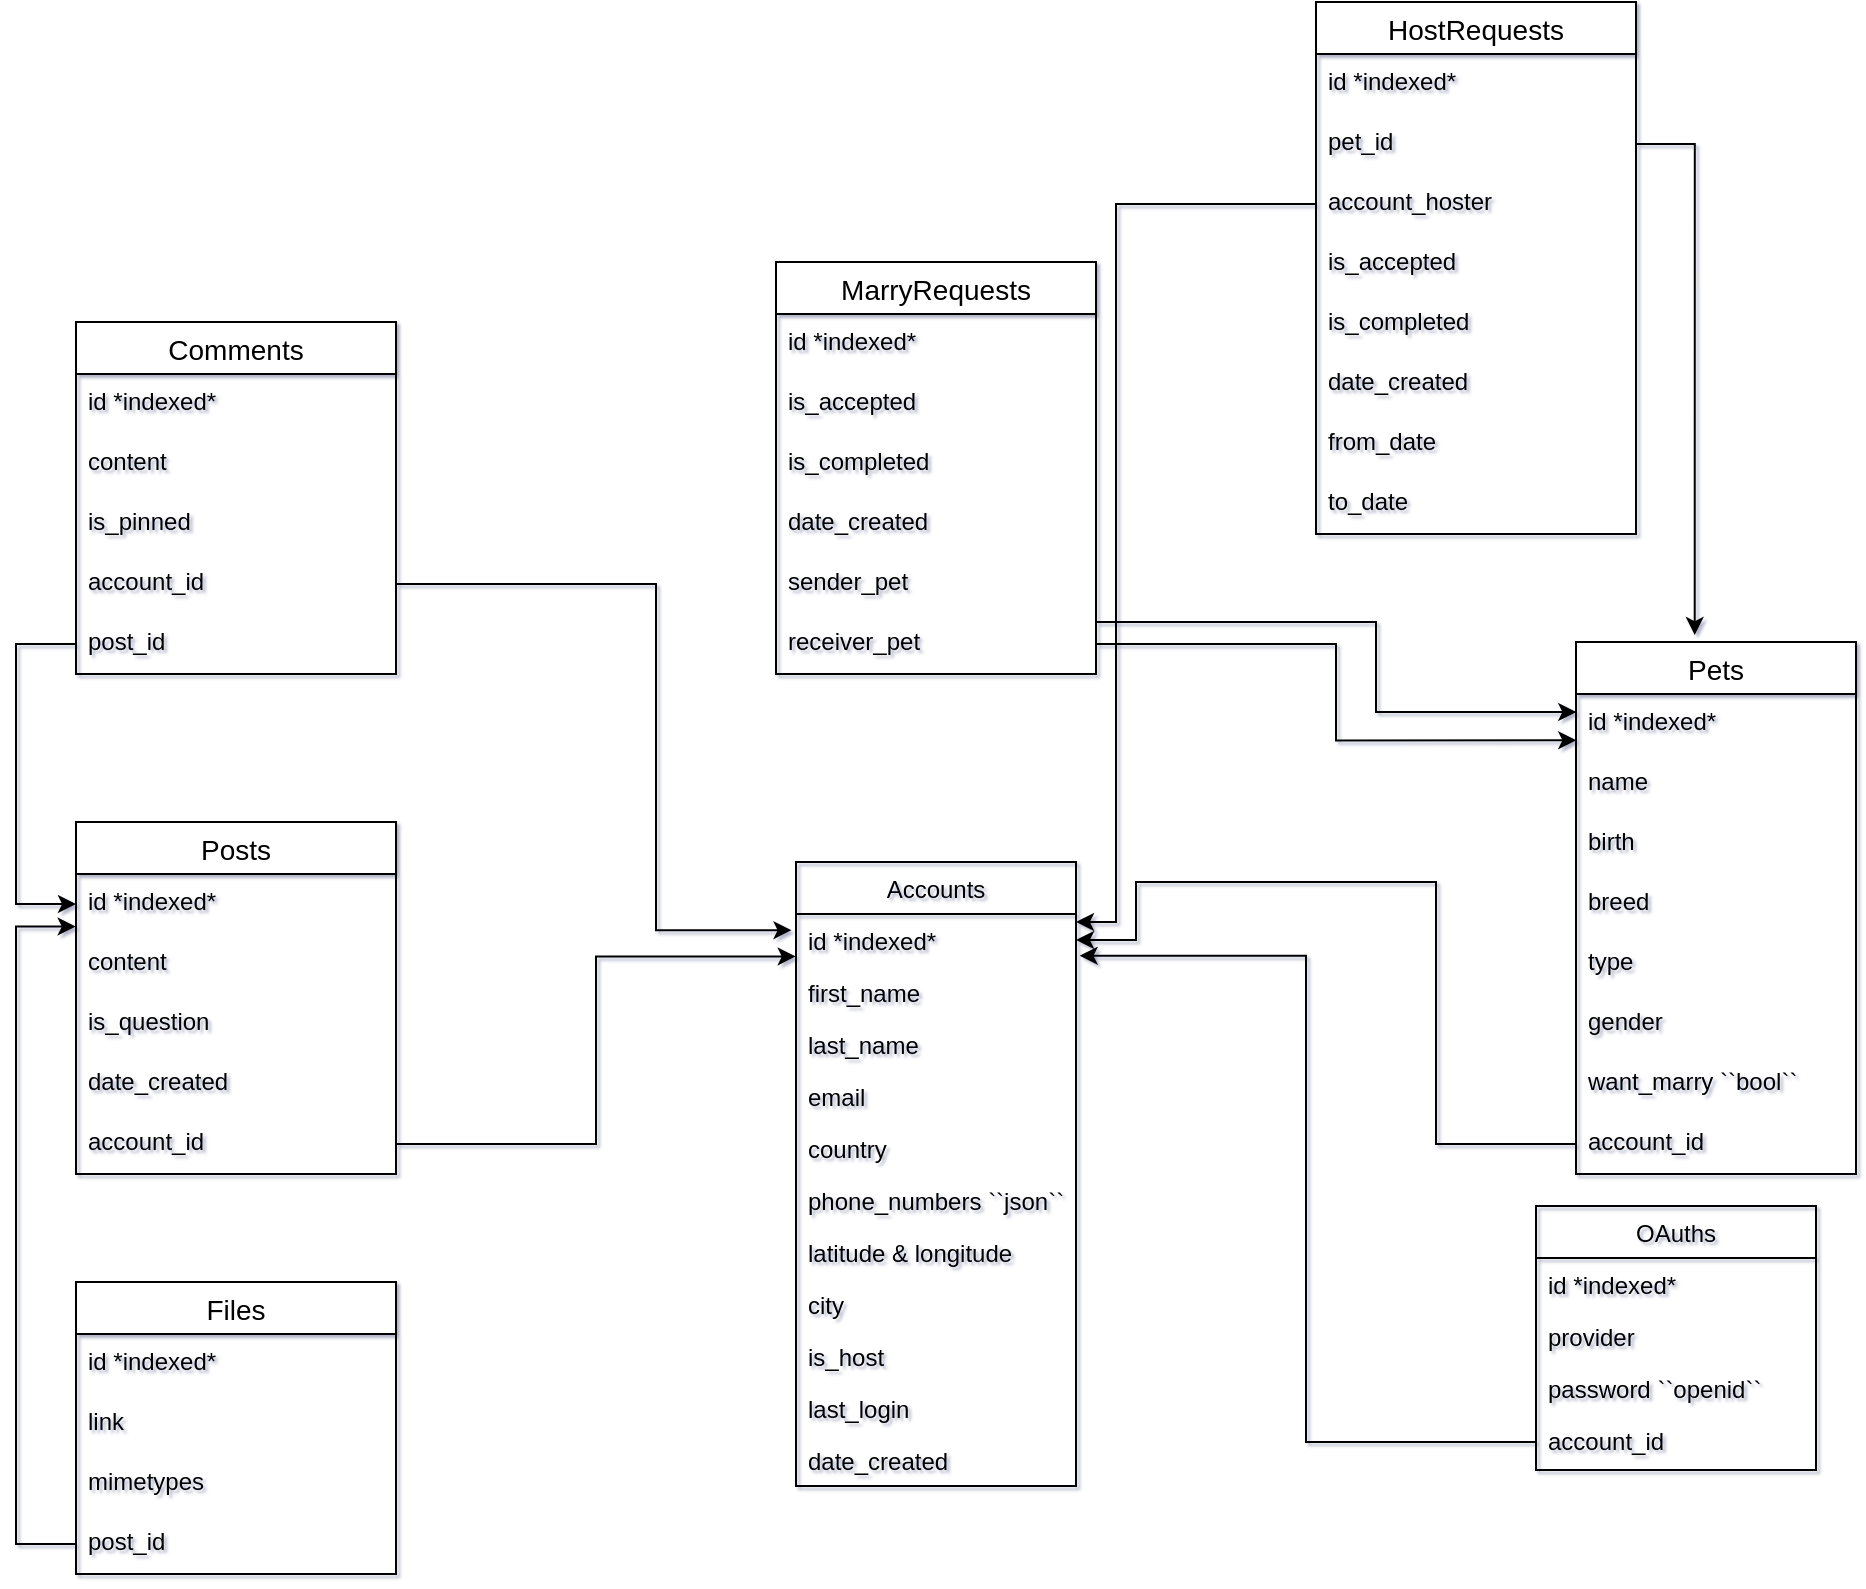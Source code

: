 <mxfile version="15.4.0" type="device"><diagram id="C5RBs43oDa-KdzZeNtuy" name="Page-1"><mxGraphModel dx="2839" dy="685" grid="1" gridSize="10" guides="1" tooltips="1" connect="1" arrows="1" fold="1" page="1" pageScale="1" pageWidth="827" pageHeight="1169" background="none" math="0" shadow="1"><root><mxCell id="WIyWlLk6GJQsqaUBKTNV-0"/><mxCell id="WIyWlLk6GJQsqaUBKTNV-1" parent="WIyWlLk6GJQsqaUBKTNV-0"/><mxCell id="vAjMQa2cxhrSX86qCzYG-0" value="Accounts" style="swimlane;fontStyle=0;childLayout=stackLayout;horizontal=1;startSize=26;fillColor=none;horizontalStack=0;resizeParent=1;resizeParentMax=0;resizeLast=0;collapsible=1;marginBottom=0;" parent="WIyWlLk6GJQsqaUBKTNV-1" vertex="1"><mxGeometry x="-460" y="600" width="140" height="312" as="geometry"><mxRectangle x="60" y="210" width="60" height="26" as="alternateBounds"/></mxGeometry></mxCell><mxCell id="vAjMQa2cxhrSX86qCzYG-1" value="id *indexed*" style="text;strokeColor=none;fillColor=none;align=left;verticalAlign=top;spacingLeft=4;spacingRight=4;overflow=hidden;rotatable=0;points=[[0,0.5],[1,0.5]];portConstraint=eastwest;" parent="vAjMQa2cxhrSX86qCzYG-0" vertex="1"><mxGeometry y="26" width="140" height="26" as="geometry"/></mxCell><mxCell id="vAjMQa2cxhrSX86qCzYG-22" value="first_name" style="text;strokeColor=none;fillColor=none;align=left;verticalAlign=top;spacingLeft=4;spacingRight=4;overflow=hidden;rotatable=0;points=[[0,0.5],[1,0.5]];portConstraint=eastwest;" parent="vAjMQa2cxhrSX86qCzYG-0" vertex="1"><mxGeometry y="52" width="140" height="26" as="geometry"/></mxCell><mxCell id="vAjMQa2cxhrSX86qCzYG-2" value="last_name" style="text;strokeColor=none;fillColor=none;align=left;verticalAlign=top;spacingLeft=4;spacingRight=4;overflow=hidden;rotatable=0;points=[[0,0.5],[1,0.5]];portConstraint=eastwest;" parent="vAjMQa2cxhrSX86qCzYG-0" vertex="1"><mxGeometry y="78" width="140" height="26" as="geometry"/></mxCell><mxCell id="vAjMQa2cxhrSX86qCzYG-3" value="email" style="text;strokeColor=none;fillColor=none;align=left;verticalAlign=top;spacingLeft=4;spacingRight=4;overflow=hidden;rotatable=0;points=[[0,0.5],[1,0.5]];portConstraint=eastwest;" parent="vAjMQa2cxhrSX86qCzYG-0" vertex="1"><mxGeometry y="104" width="140" height="26" as="geometry"/></mxCell><mxCell id="1xIlYqx9xNPRVhe_fumv-9" value="country" style="text;strokeColor=none;fillColor=none;align=left;verticalAlign=top;spacingLeft=4;spacingRight=4;overflow=hidden;rotatable=0;points=[[0,0.5],[1,0.5]];portConstraint=eastwest;" parent="vAjMQa2cxhrSX86qCzYG-0" vertex="1"><mxGeometry y="130" width="140" height="26" as="geometry"/></mxCell><mxCell id="1xIlYqx9xNPRVhe_fumv-12" value="phone_numbers ``json``" style="text;strokeColor=none;fillColor=none;align=left;verticalAlign=top;spacingLeft=4;spacingRight=4;overflow=hidden;rotatable=0;points=[[0,0.5],[1,0.5]];portConstraint=eastwest;" parent="vAjMQa2cxhrSX86qCzYG-0" vertex="1"><mxGeometry y="156" width="140" height="26" as="geometry"/></mxCell><mxCell id="1xIlYqx9xNPRVhe_fumv-11" value="latitude &amp; longitude" style="text;strokeColor=none;fillColor=none;align=left;verticalAlign=top;spacingLeft=4;spacingRight=4;overflow=hidden;rotatable=0;points=[[0,0.5],[1,0.5]];portConstraint=eastwest;" parent="vAjMQa2cxhrSX86qCzYG-0" vertex="1"><mxGeometry y="182" width="140" height="26" as="geometry"/></mxCell><mxCell id="1xIlYqx9xNPRVhe_fumv-10" value="city" style="text;strokeColor=none;fillColor=none;align=left;verticalAlign=top;spacingLeft=4;spacingRight=4;overflow=hidden;rotatable=0;points=[[0,0.5],[1,0.5]];portConstraint=eastwest;" parent="vAjMQa2cxhrSX86qCzYG-0" vertex="1"><mxGeometry y="208" width="140" height="26" as="geometry"/></mxCell><mxCell id="1xIlYqx9xNPRVhe_fumv-31" value="is_host" style="text;strokeColor=none;fillColor=none;align=left;verticalAlign=top;spacingLeft=4;spacingRight=4;overflow=hidden;rotatable=0;points=[[0,0.5],[1,0.5]];portConstraint=eastwest;" parent="vAjMQa2cxhrSX86qCzYG-0" vertex="1"><mxGeometry y="234" width="140" height="26" as="geometry"/></mxCell><mxCell id="vAjMQa2cxhrSX86qCzYG-8" value="last_login" style="text;strokeColor=none;fillColor=none;align=left;verticalAlign=top;spacingLeft=4;spacingRight=4;overflow=hidden;rotatable=0;points=[[0,0.5],[1,0.5]];portConstraint=eastwest;" parent="vAjMQa2cxhrSX86qCzYG-0" vertex="1"><mxGeometry y="260" width="140" height="26" as="geometry"/></mxCell><mxCell id="vAjMQa2cxhrSX86qCzYG-9" value="date_created" style="text;strokeColor=none;fillColor=none;align=left;verticalAlign=top;spacingLeft=4;spacingRight=4;overflow=hidden;rotatable=0;points=[[0,0.5],[1,0.5]];portConstraint=eastwest;" parent="vAjMQa2cxhrSX86qCzYG-0" vertex="1"><mxGeometry y="286" width="140" height="26" as="geometry"/></mxCell><mxCell id="vAjMQa2cxhrSX86qCzYG-11" value="OAuths" style="swimlane;fontStyle=0;childLayout=stackLayout;horizontal=1;startSize=26;fillColor=none;horizontalStack=0;resizeParent=1;resizeParentMax=0;resizeLast=0;collapsible=1;marginBottom=0;" parent="WIyWlLk6GJQsqaUBKTNV-1" vertex="1"><mxGeometry x="-90" y="772" width="140" height="132" as="geometry"/></mxCell><mxCell id="vAjMQa2cxhrSX86qCzYG-12" value="id *indexed*" style="text;strokeColor=none;fillColor=none;align=left;verticalAlign=top;spacingLeft=4;spacingRight=4;overflow=hidden;rotatable=0;points=[[0,0.5],[1,0.5]];portConstraint=eastwest;" parent="vAjMQa2cxhrSX86qCzYG-11" vertex="1"><mxGeometry y="26" width="140" height="26" as="geometry"/></mxCell><mxCell id="1xIlYqx9xNPRVhe_fumv-13" value="provider" style="text;strokeColor=none;fillColor=none;align=left;verticalAlign=top;spacingLeft=4;spacingRight=4;overflow=hidden;rotatable=0;points=[[0,0.5],[1,0.5]];portConstraint=eastwest;" parent="vAjMQa2cxhrSX86qCzYG-11" vertex="1"><mxGeometry y="52" width="140" height="26" as="geometry"/></mxCell><mxCell id="vAjMQa2cxhrSX86qCzYG-6" value="password ``openid``" style="text;strokeColor=none;fillColor=none;align=left;verticalAlign=top;spacingLeft=4;spacingRight=4;overflow=hidden;rotatable=0;points=[[0,0.5],[1,0.5]];portConstraint=eastwest;" parent="vAjMQa2cxhrSX86qCzYG-11" vertex="1"><mxGeometry y="78" width="140" height="26" as="geometry"/></mxCell><mxCell id="vAjMQa2cxhrSX86qCzYG-16" value="account_id" style="text;strokeColor=none;fillColor=none;align=left;verticalAlign=top;spacingLeft=4;spacingRight=4;overflow=hidden;rotatable=0;points=[[0,0.5],[1,0.5]];portConstraint=eastwest;" parent="vAjMQa2cxhrSX86qCzYG-11" vertex="1"><mxGeometry y="104" width="140" height="28" as="geometry"/></mxCell><mxCell id="1xIlYqx9xNPRVhe_fumv-14" value="Pets" style="swimlane;fontStyle=0;childLayout=stackLayout;horizontal=1;startSize=26;horizontalStack=0;resizeParent=1;resizeParentMax=0;resizeLast=0;collapsible=1;marginBottom=0;align=center;fontSize=14;" parent="WIyWlLk6GJQsqaUBKTNV-1" vertex="1"><mxGeometry x="-70" y="490" width="140" height="266" as="geometry"/></mxCell><mxCell id="1xIlYqx9xNPRVhe_fumv-15" value="id *indexed*" style="text;strokeColor=none;fillColor=none;spacingLeft=4;spacingRight=4;overflow=hidden;rotatable=0;points=[[0,0.5],[1,0.5]];portConstraint=eastwest;fontSize=12;" parent="1xIlYqx9xNPRVhe_fumv-14" vertex="1"><mxGeometry y="26" width="140" height="30" as="geometry"/></mxCell><mxCell id="1xIlYqx9xNPRVhe_fumv-16" value="name" style="text;strokeColor=none;fillColor=none;spacingLeft=4;spacingRight=4;overflow=hidden;rotatable=0;points=[[0,0.5],[1,0.5]];portConstraint=eastwest;fontSize=12;" parent="1xIlYqx9xNPRVhe_fumv-14" vertex="1"><mxGeometry y="56" width="140" height="30" as="geometry"/></mxCell><mxCell id="1xIlYqx9xNPRVhe_fumv-17" value="birth" style="text;strokeColor=none;fillColor=none;spacingLeft=4;spacingRight=4;overflow=hidden;rotatable=0;points=[[0,0.5],[1,0.5]];portConstraint=eastwest;fontSize=12;" parent="1xIlYqx9xNPRVhe_fumv-14" vertex="1"><mxGeometry y="86" width="140" height="30" as="geometry"/></mxCell><mxCell id="1xIlYqx9xNPRVhe_fumv-18" value="breed" style="text;strokeColor=none;fillColor=none;spacingLeft=4;spacingRight=4;overflow=hidden;rotatable=0;points=[[0,0.5],[1,0.5]];portConstraint=eastwest;fontSize=12;" parent="1xIlYqx9xNPRVhe_fumv-14" vertex="1"><mxGeometry y="116" width="140" height="30" as="geometry"/></mxCell><mxCell id="1xIlYqx9xNPRVhe_fumv-19" value="type" style="text;strokeColor=none;fillColor=none;spacingLeft=4;spacingRight=4;overflow=hidden;rotatable=0;points=[[0,0.5],[1,0.5]];portConstraint=eastwest;fontSize=12;" parent="1xIlYqx9xNPRVhe_fumv-14" vertex="1"><mxGeometry y="146" width="140" height="30" as="geometry"/></mxCell><mxCell id="1xIlYqx9xNPRVhe_fumv-20" value="gender" style="text;strokeColor=none;fillColor=none;spacingLeft=4;spacingRight=4;overflow=hidden;rotatable=0;points=[[0,0.5],[1,0.5]];portConstraint=eastwest;fontSize=12;" parent="1xIlYqx9xNPRVhe_fumv-14" vertex="1"><mxGeometry y="176" width="140" height="30" as="geometry"/></mxCell><mxCell id="1xIlYqx9xNPRVhe_fumv-22" value="want_marry ``bool``" style="text;strokeColor=none;fillColor=none;spacingLeft=4;spacingRight=4;overflow=hidden;rotatable=0;points=[[0,0.5],[1,0.5]];portConstraint=eastwest;fontSize=12;" parent="1xIlYqx9xNPRVhe_fumv-14" vertex="1"><mxGeometry y="206" width="140" height="30" as="geometry"/></mxCell><mxCell id="1xIlYqx9xNPRVhe_fumv-21" value="account_id" style="text;strokeColor=none;fillColor=none;spacingLeft=4;spacingRight=4;overflow=hidden;rotatable=0;points=[[0,0.5],[1,0.5]];portConstraint=eastwest;fontSize=12;" parent="1xIlYqx9xNPRVhe_fumv-14" vertex="1"><mxGeometry y="236" width="140" height="30" as="geometry"/></mxCell><mxCell id="1xIlYqx9xNPRVhe_fumv-24" value="Posts" style="swimlane;fontStyle=0;childLayout=stackLayout;horizontal=1;startSize=26;horizontalStack=0;resizeParent=1;resizeParentMax=0;resizeLast=0;collapsible=1;marginBottom=0;align=center;fontSize=14;" parent="WIyWlLk6GJQsqaUBKTNV-1" vertex="1"><mxGeometry x="-820" y="580" width="160" height="176" as="geometry"/></mxCell><mxCell id="1xIlYqx9xNPRVhe_fumv-25" value="id *indexed*" style="text;strokeColor=none;fillColor=none;spacingLeft=4;spacingRight=4;overflow=hidden;rotatable=0;points=[[0,0.5],[1,0.5]];portConstraint=eastwest;fontSize=12;" parent="1xIlYqx9xNPRVhe_fumv-24" vertex="1"><mxGeometry y="26" width="160" height="30" as="geometry"/></mxCell><mxCell id="1xIlYqx9xNPRVhe_fumv-26" value="content" style="text;strokeColor=none;fillColor=none;spacingLeft=4;spacingRight=4;overflow=hidden;rotatable=0;points=[[0,0.5],[1,0.5]];portConstraint=eastwest;fontSize=12;" parent="1xIlYqx9xNPRVhe_fumv-24" vertex="1"><mxGeometry y="56" width="160" height="30" as="geometry"/></mxCell><mxCell id="1xIlYqx9xNPRVhe_fumv-27" value="is_question" style="text;strokeColor=none;fillColor=none;spacingLeft=4;spacingRight=4;overflow=hidden;rotatable=0;points=[[0,0.5],[1,0.5]];portConstraint=eastwest;fontSize=12;" parent="1xIlYqx9xNPRVhe_fumv-24" vertex="1"><mxGeometry y="86" width="160" height="30" as="geometry"/></mxCell><mxCell id="1xIlYqx9xNPRVhe_fumv-28" value="date_created" style="text;strokeColor=none;fillColor=none;spacingLeft=4;spacingRight=4;overflow=hidden;rotatable=0;points=[[0,0.5],[1,0.5]];portConstraint=eastwest;fontSize=12;" parent="1xIlYqx9xNPRVhe_fumv-24" vertex="1"><mxGeometry y="116" width="160" height="30" as="geometry"/></mxCell><mxCell id="1xIlYqx9xNPRVhe_fumv-29" value="account_id" style="text;strokeColor=none;fillColor=none;spacingLeft=4;spacingRight=4;overflow=hidden;rotatable=0;points=[[0,0.5],[1,0.5]];portConstraint=eastwest;fontSize=12;" parent="1xIlYqx9xNPRVhe_fumv-24" vertex="1"><mxGeometry y="146" width="160" height="30" as="geometry"/></mxCell><mxCell id="1xIlYqx9xNPRVhe_fumv-32" value="Files" style="swimlane;fontStyle=0;childLayout=stackLayout;horizontal=1;startSize=26;horizontalStack=0;resizeParent=1;resizeParentMax=0;resizeLast=0;collapsible=1;marginBottom=0;align=center;fontSize=14;" parent="WIyWlLk6GJQsqaUBKTNV-1" vertex="1"><mxGeometry x="-820" y="810" width="160" height="146" as="geometry"/></mxCell><mxCell id="1xIlYqx9xNPRVhe_fumv-33" value="id *indexed*" style="text;strokeColor=none;fillColor=none;spacingLeft=4;spacingRight=4;overflow=hidden;rotatable=0;points=[[0,0.5],[1,0.5]];portConstraint=eastwest;fontSize=12;" parent="1xIlYqx9xNPRVhe_fumv-32" vertex="1"><mxGeometry y="26" width="160" height="30" as="geometry"/></mxCell><mxCell id="1xIlYqx9xNPRVhe_fumv-34" value="link" style="text;strokeColor=none;fillColor=none;spacingLeft=4;spacingRight=4;overflow=hidden;rotatable=0;points=[[0,0.5],[1,0.5]];portConstraint=eastwest;fontSize=12;" parent="1xIlYqx9xNPRVhe_fumv-32" vertex="1"><mxGeometry y="56" width="160" height="30" as="geometry"/></mxCell><mxCell id="1xIlYqx9xNPRVhe_fumv-38" value="mimetypes" style="text;strokeColor=none;fillColor=none;spacingLeft=4;spacingRight=4;overflow=hidden;rotatable=0;points=[[0,0.5],[1,0.5]];portConstraint=eastwest;fontSize=12;" parent="1xIlYqx9xNPRVhe_fumv-32" vertex="1"><mxGeometry y="86" width="160" height="30" as="geometry"/></mxCell><mxCell id="1xIlYqx9xNPRVhe_fumv-35" value="post_id" style="text;strokeColor=none;fillColor=none;spacingLeft=4;spacingRight=4;overflow=hidden;rotatable=0;points=[[0,0.5],[1,0.5]];portConstraint=eastwest;fontSize=12;" parent="1xIlYqx9xNPRVhe_fumv-32" vertex="1"><mxGeometry y="116" width="160" height="30" as="geometry"/></mxCell><mxCell id="1xIlYqx9xNPRVhe_fumv-39" value="Comments" style="swimlane;fontStyle=0;childLayout=stackLayout;horizontal=1;startSize=26;horizontalStack=0;resizeParent=1;resizeParentMax=0;resizeLast=0;collapsible=1;marginBottom=0;align=center;fontSize=14;" parent="WIyWlLk6GJQsqaUBKTNV-1" vertex="1"><mxGeometry x="-820" y="330" width="160" height="176" as="geometry"/></mxCell><mxCell id="1xIlYqx9xNPRVhe_fumv-40" value="id *indexed*" style="text;strokeColor=none;fillColor=none;spacingLeft=4;spacingRight=4;overflow=hidden;rotatable=0;points=[[0,0.5],[1,0.5]];portConstraint=eastwest;fontSize=12;" parent="1xIlYqx9xNPRVhe_fumv-39" vertex="1"><mxGeometry y="26" width="160" height="30" as="geometry"/></mxCell><mxCell id="1xIlYqx9xNPRVhe_fumv-41" value="content" style="text;strokeColor=none;fillColor=none;spacingLeft=4;spacingRight=4;overflow=hidden;rotatable=0;points=[[0,0.5],[1,0.5]];portConstraint=eastwest;fontSize=12;" parent="1xIlYqx9xNPRVhe_fumv-39" vertex="1"><mxGeometry y="56" width="160" height="30" as="geometry"/></mxCell><mxCell id="1xIlYqx9xNPRVhe_fumv-49" value="is_pinned" style="text;strokeColor=none;fillColor=none;spacingLeft=4;spacingRight=4;overflow=hidden;rotatable=0;points=[[0,0.5],[1,0.5]];portConstraint=eastwest;fontSize=12;" parent="1xIlYqx9xNPRVhe_fumv-39" vertex="1"><mxGeometry y="86" width="160" height="30" as="geometry"/></mxCell><mxCell id="1xIlYqx9xNPRVhe_fumv-42" value="account_id" style="text;strokeColor=none;fillColor=none;spacingLeft=4;spacingRight=4;overflow=hidden;rotatable=0;points=[[0,0.5],[1,0.5]];portConstraint=eastwest;fontSize=12;" parent="1xIlYqx9xNPRVhe_fumv-39" vertex="1"><mxGeometry y="116" width="160" height="30" as="geometry"/></mxCell><mxCell id="1xIlYqx9xNPRVhe_fumv-52" value="post_id" style="text;strokeColor=none;fillColor=none;spacingLeft=4;spacingRight=4;overflow=hidden;rotatable=0;points=[[0,0.5],[1,0.5]];portConstraint=eastwest;fontSize=12;" parent="1xIlYqx9xNPRVhe_fumv-39" vertex="1"><mxGeometry y="146" width="160" height="30" as="geometry"/></mxCell><mxCell id="1xIlYqx9xNPRVhe_fumv-44" style="edgeStyle=orthogonalEdgeStyle;rounded=0;orthogonalLoop=1;jettySize=auto;html=1;exitX=1;exitY=0.5;exitDx=0;exitDy=0;entryX=-0.001;entryY=0.816;entryDx=0;entryDy=0;entryPerimeter=0;" parent="WIyWlLk6GJQsqaUBKTNV-1" source="1xIlYqx9xNPRVhe_fumv-29" target="vAjMQa2cxhrSX86qCzYG-1" edge="1"><mxGeometry relative="1" as="geometry"/></mxCell><mxCell id="1xIlYqx9xNPRVhe_fumv-45" style="edgeStyle=orthogonalEdgeStyle;rounded=0;orthogonalLoop=1;jettySize=auto;html=1;exitX=0;exitY=0.5;exitDx=0;exitDy=0;entryX=-0.001;entryY=0.877;entryDx=0;entryDy=0;entryPerimeter=0;" parent="WIyWlLk6GJQsqaUBKTNV-1" source="1xIlYqx9xNPRVhe_fumv-35" target="1xIlYqx9xNPRVhe_fumv-25" edge="1"><mxGeometry relative="1" as="geometry"><Array as="points"><mxPoint x="-850" y="941"/><mxPoint x="-850" y="632"/></Array></mxGeometry></mxCell><mxCell id="1xIlYqx9xNPRVhe_fumv-47" style="edgeStyle=orthogonalEdgeStyle;rounded=0;orthogonalLoop=1;jettySize=auto;html=1;exitX=0;exitY=0.5;exitDx=0;exitDy=0;entryX=1.013;entryY=0.803;entryDx=0;entryDy=0;entryPerimeter=0;" parent="WIyWlLk6GJQsqaUBKTNV-1" source="vAjMQa2cxhrSX86qCzYG-16" target="vAjMQa2cxhrSX86qCzYG-1" edge="1"><mxGeometry relative="1" as="geometry"/></mxCell><mxCell id="1xIlYqx9xNPRVhe_fumv-48" style="edgeStyle=orthogonalEdgeStyle;rounded=0;orthogonalLoop=1;jettySize=auto;html=1;exitX=0;exitY=0.5;exitDx=0;exitDy=0;entryX=1;entryY=0.5;entryDx=0;entryDy=0;" parent="WIyWlLk6GJQsqaUBKTNV-1" source="1xIlYqx9xNPRVhe_fumv-21" target="vAjMQa2cxhrSX86qCzYG-1" edge="1"><mxGeometry relative="1" as="geometry"><Array as="points"><mxPoint x="-140" y="741"/><mxPoint x="-140" y="610"/><mxPoint x="-290" y="610"/><mxPoint x="-290" y="639"/></Array></mxGeometry></mxCell><mxCell id="1xIlYqx9xNPRVhe_fumv-51" style="edgeStyle=orthogonalEdgeStyle;rounded=0;orthogonalLoop=1;jettySize=auto;html=1;exitX=1;exitY=0.5;exitDx=0;exitDy=0;entryX=-0.016;entryY=0.312;entryDx=0;entryDy=0;entryPerimeter=0;" parent="WIyWlLk6GJQsqaUBKTNV-1" source="1xIlYqx9xNPRVhe_fumv-42" target="vAjMQa2cxhrSX86qCzYG-1" edge="1"><mxGeometry relative="1" as="geometry"><Array as="points"><mxPoint x="-530" y="461"/><mxPoint x="-530" y="634"/></Array></mxGeometry></mxCell><mxCell id="1xIlYqx9xNPRVhe_fumv-55" style="edgeStyle=orthogonalEdgeStyle;rounded=0;orthogonalLoop=1;jettySize=auto;html=1;exitX=0;exitY=0.5;exitDx=0;exitDy=0;entryX=0;entryY=0.5;entryDx=0;entryDy=0;" parent="WIyWlLk6GJQsqaUBKTNV-1" source="1xIlYqx9xNPRVhe_fumv-52" target="1xIlYqx9xNPRVhe_fumv-25" edge="1"><mxGeometry relative="1" as="geometry"><Array as="points"><mxPoint x="-850" y="491"/><mxPoint x="-850" y="621"/></Array></mxGeometry></mxCell><mxCell id="1xIlYqx9xNPRVhe_fumv-56" value="MarryRequests" style="swimlane;fontStyle=0;childLayout=stackLayout;horizontal=1;startSize=26;horizontalStack=0;resizeParent=1;resizeParentMax=0;resizeLast=0;collapsible=1;marginBottom=0;align=center;fontSize=14;" parent="WIyWlLk6GJQsqaUBKTNV-1" vertex="1"><mxGeometry x="-470" y="300" width="160" height="206" as="geometry"/></mxCell><mxCell id="1xIlYqx9xNPRVhe_fumv-57" value="id *indexed*" style="text;strokeColor=none;fillColor=none;spacingLeft=4;spacingRight=4;overflow=hidden;rotatable=0;points=[[0,0.5],[1,0.5]];portConstraint=eastwest;fontSize=12;" parent="1xIlYqx9xNPRVhe_fumv-56" vertex="1"><mxGeometry y="26" width="160" height="30" as="geometry"/></mxCell><mxCell id="1xIlYqx9xNPRVhe_fumv-58" value="is_accepted" style="text;strokeColor=none;fillColor=none;spacingLeft=4;spacingRight=4;overflow=hidden;rotatable=0;points=[[0,0.5],[1,0.5]];portConstraint=eastwest;fontSize=12;" parent="1xIlYqx9xNPRVhe_fumv-56" vertex="1"><mxGeometry y="56" width="160" height="30" as="geometry"/></mxCell><mxCell id="1xIlYqx9xNPRVhe_fumv-59" value="is_completed" style="text;strokeColor=none;fillColor=none;spacingLeft=4;spacingRight=4;overflow=hidden;rotatable=0;points=[[0,0.5],[1,0.5]];portConstraint=eastwest;fontSize=12;" parent="1xIlYqx9xNPRVhe_fumv-56" vertex="1"><mxGeometry y="86" width="160" height="30" as="geometry"/></mxCell><mxCell id="1xIlYqx9xNPRVhe_fumv-60" value="date_created" style="text;strokeColor=none;fillColor=none;spacingLeft=4;spacingRight=4;overflow=hidden;rotatable=0;points=[[0,0.5],[1,0.5]];portConstraint=eastwest;fontSize=12;" parent="1xIlYqx9xNPRVhe_fumv-56" vertex="1"><mxGeometry y="116" width="160" height="30" as="geometry"/></mxCell><mxCell id="1xIlYqx9xNPRVhe_fumv-62" value="sender_pet" style="text;strokeColor=none;fillColor=none;spacingLeft=4;spacingRight=4;overflow=hidden;rotatable=0;points=[[0,0.5],[1,0.5]];portConstraint=eastwest;fontSize=12;" parent="1xIlYqx9xNPRVhe_fumv-56" vertex="1"><mxGeometry y="146" width="160" height="30" as="geometry"/></mxCell><mxCell id="1xIlYqx9xNPRVhe_fumv-63" value="receiver_pet" style="text;strokeColor=none;fillColor=none;spacingLeft=4;spacingRight=4;overflow=hidden;rotatable=0;points=[[0,0.5],[1,0.5]];portConstraint=eastwest;fontSize=12;" parent="1xIlYqx9xNPRVhe_fumv-56" vertex="1"><mxGeometry y="176" width="160" height="30" as="geometry"/></mxCell><mxCell id="1xIlYqx9xNPRVhe_fumv-68" style="edgeStyle=orthogonalEdgeStyle;rounded=0;orthogonalLoop=1;jettySize=auto;html=1;exitX=1;exitY=0.5;exitDx=0;exitDy=0;entryX=0.001;entryY=0.3;entryDx=0;entryDy=0;entryPerimeter=0;" parent="WIyWlLk6GJQsqaUBKTNV-1" source="1xIlYqx9xNPRVhe_fumv-62" target="1xIlYqx9xNPRVhe_fumv-15" edge="1"><mxGeometry relative="1" as="geometry"><Array as="points"><mxPoint x="-310" y="480"/><mxPoint x="-170" y="480"/><mxPoint x="-170" y="525"/></Array></mxGeometry></mxCell><mxCell id="1xIlYqx9xNPRVhe_fumv-69" style="edgeStyle=orthogonalEdgeStyle;rounded=0;orthogonalLoop=1;jettySize=auto;html=1;exitX=1;exitY=0.5;exitDx=0;exitDy=0;entryX=0.001;entryY=0.772;entryDx=0;entryDy=0;entryPerimeter=0;" parent="WIyWlLk6GJQsqaUBKTNV-1" source="1xIlYqx9xNPRVhe_fumv-63" target="1xIlYqx9xNPRVhe_fumv-15" edge="1"><mxGeometry relative="1" as="geometry"/></mxCell><mxCell id="1xIlYqx9xNPRVhe_fumv-70" value="HostRequests" style="swimlane;fontStyle=0;childLayout=stackLayout;horizontal=1;startSize=26;horizontalStack=0;resizeParent=1;resizeParentMax=0;resizeLast=0;collapsible=1;marginBottom=0;align=center;fontSize=14;" parent="WIyWlLk6GJQsqaUBKTNV-1" vertex="1"><mxGeometry x="-200" y="170" width="160" height="266" as="geometry"/></mxCell><mxCell id="1xIlYqx9xNPRVhe_fumv-71" value="id *indexed*" style="text;strokeColor=none;fillColor=none;spacingLeft=4;spacingRight=4;overflow=hidden;rotatable=0;points=[[0,0.5],[1,0.5]];portConstraint=eastwest;fontSize=12;" parent="1xIlYqx9xNPRVhe_fumv-70" vertex="1"><mxGeometry y="26" width="160" height="30" as="geometry"/></mxCell><mxCell id="1xIlYqx9xNPRVhe_fumv-72" value="pet_id" style="text;strokeColor=none;fillColor=none;spacingLeft=4;spacingRight=4;overflow=hidden;rotatable=0;points=[[0,0.5],[1,0.5]];portConstraint=eastwest;fontSize=12;" parent="1xIlYqx9xNPRVhe_fumv-70" vertex="1"><mxGeometry y="56" width="160" height="30" as="geometry"/></mxCell><mxCell id="1xIlYqx9xNPRVhe_fumv-73" value="account_hoster" style="text;strokeColor=none;fillColor=none;spacingLeft=4;spacingRight=4;overflow=hidden;rotatable=0;points=[[0,0.5],[1,0.5]];portConstraint=eastwest;fontSize=12;" parent="1xIlYqx9xNPRVhe_fumv-70" vertex="1"><mxGeometry y="86" width="160" height="30" as="geometry"/></mxCell><mxCell id="1xIlYqx9xNPRVhe_fumv-78" value="is_accepted" style="text;strokeColor=none;fillColor=none;spacingLeft=4;spacingRight=4;overflow=hidden;rotatable=0;points=[[0,0.5],[1,0.5]];portConstraint=eastwest;fontSize=12;" parent="1xIlYqx9xNPRVhe_fumv-70" vertex="1"><mxGeometry y="116" width="160" height="30" as="geometry"/></mxCell><mxCell id="1xIlYqx9xNPRVhe_fumv-79" value="is_completed" style="text;strokeColor=none;fillColor=none;spacingLeft=4;spacingRight=4;overflow=hidden;rotatable=0;points=[[0,0.5],[1,0.5]];portConstraint=eastwest;fontSize=12;" parent="1xIlYqx9xNPRVhe_fumv-70" vertex="1"><mxGeometry y="146" width="160" height="30" as="geometry"/></mxCell><mxCell id="1xIlYqx9xNPRVhe_fumv-80" value="date_created" style="text;strokeColor=none;fillColor=none;spacingLeft=4;spacingRight=4;overflow=hidden;rotatable=0;points=[[0,0.5],[1,0.5]];portConstraint=eastwest;fontSize=12;" parent="1xIlYqx9xNPRVhe_fumv-70" vertex="1"><mxGeometry y="176" width="160" height="30" as="geometry"/></mxCell><mxCell id="1xIlYqx9xNPRVhe_fumv-81" value="from_date" style="text;strokeColor=none;fillColor=none;spacingLeft=4;spacingRight=4;overflow=hidden;rotatable=0;points=[[0,0.5],[1,0.5]];portConstraint=eastwest;fontSize=12;" parent="1xIlYqx9xNPRVhe_fumv-70" vertex="1"><mxGeometry y="206" width="160" height="30" as="geometry"/></mxCell><mxCell id="1xIlYqx9xNPRVhe_fumv-82" value="to_date" style="text;strokeColor=none;fillColor=none;spacingLeft=4;spacingRight=4;overflow=hidden;rotatable=0;points=[[0,0.5],[1,0.5]];portConstraint=eastwest;fontSize=12;" parent="1xIlYqx9xNPRVhe_fumv-70" vertex="1"><mxGeometry y="236" width="160" height="30" as="geometry"/></mxCell><mxCell id="1xIlYqx9xNPRVhe_fumv-75" style="edgeStyle=orthogonalEdgeStyle;rounded=0;orthogonalLoop=1;jettySize=auto;html=1;exitX=1;exitY=0.5;exitDx=0;exitDy=0;entryX=0.424;entryY=-0.013;entryDx=0;entryDy=0;entryPerimeter=0;" parent="WIyWlLk6GJQsqaUBKTNV-1" source="1xIlYqx9xNPRVhe_fumv-72" target="1xIlYqx9xNPRVhe_fumv-14" edge="1"><mxGeometry relative="1" as="geometry"/></mxCell><mxCell id="1xIlYqx9xNPRVhe_fumv-77" style="edgeStyle=orthogonalEdgeStyle;rounded=0;orthogonalLoop=1;jettySize=auto;html=1;exitX=0;exitY=0.5;exitDx=0;exitDy=0;" parent="WIyWlLk6GJQsqaUBKTNV-1" source="1xIlYqx9xNPRVhe_fumv-73" target="vAjMQa2cxhrSX86qCzYG-0" edge="1"><mxGeometry relative="1" as="geometry"><Array as="points"><mxPoint x="-300" y="271"/><mxPoint x="-300" y="630"/></Array></mxGeometry></mxCell></root></mxGraphModel></diagram></mxfile>
